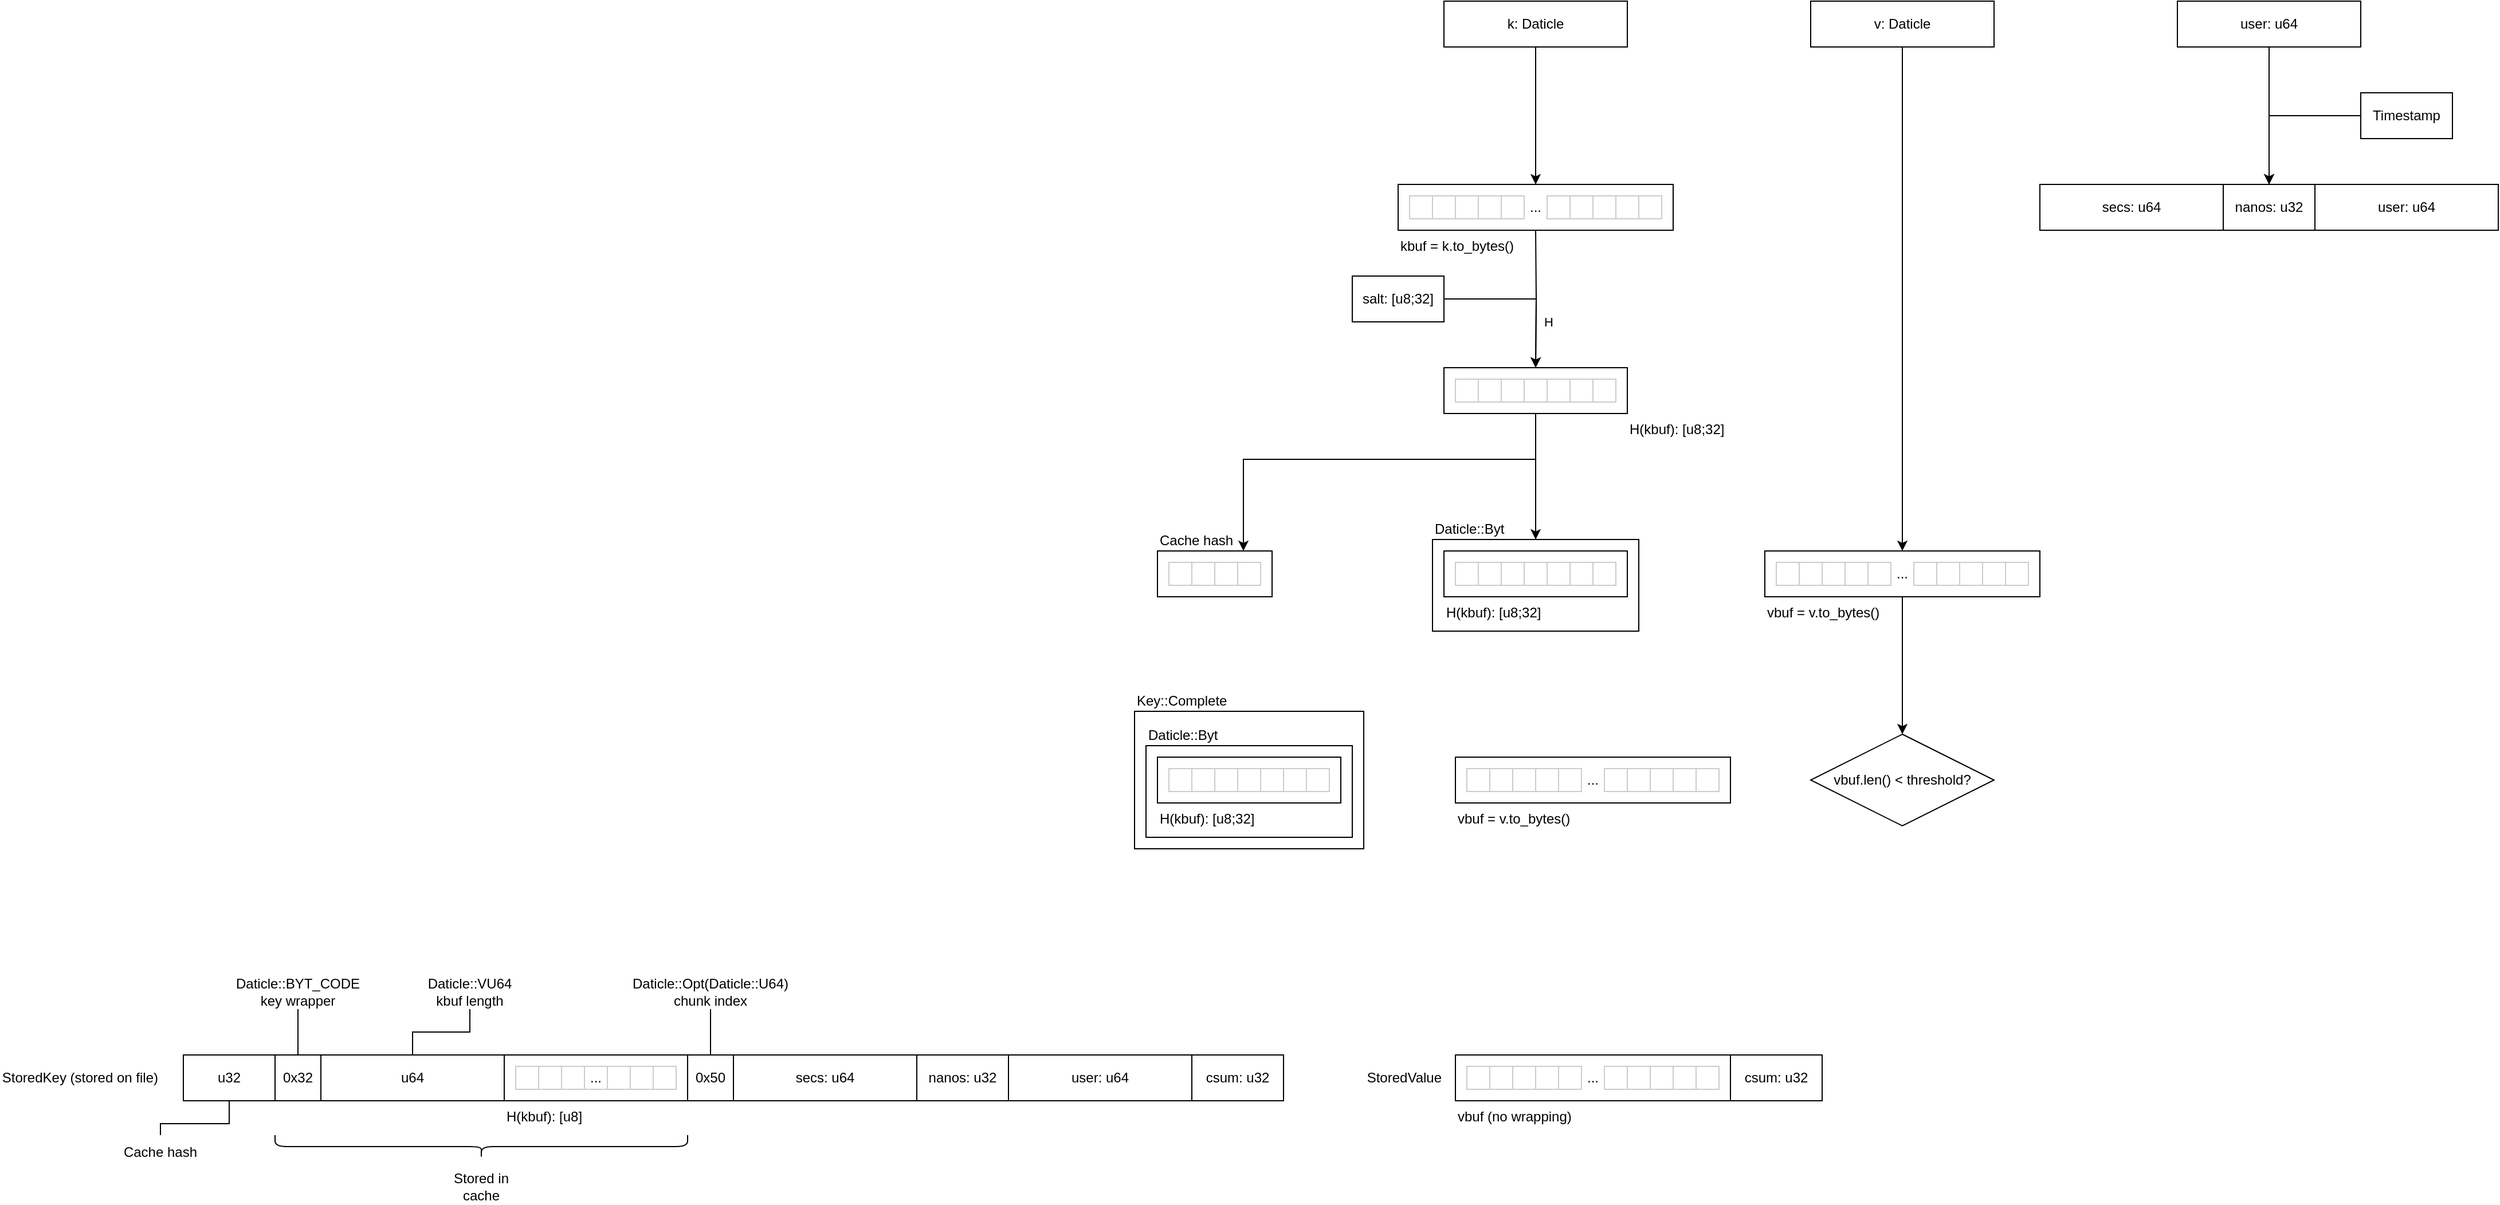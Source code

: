 <mxfile version="17.4.1" type="device"><diagram id="Ne5oRZeflWydT4AN0wzr" name="Page-1"><mxGraphModel dx="2880" dy="715" grid="1" gridSize="10" guides="1" tooltips="1" connect="1" arrows="1" fold="1" page="1" pageScale="1" pageWidth="827" pageHeight="1169" math="0" shadow="0"><root><mxCell id="0"/><mxCell id="1" parent="0"/><mxCell id="9628fpoVf1ozgoe-UqaQ-76" value="Daticle::Byt" style="rounded=0;whiteSpace=wrap;html=1;strokeColor=#000000;fillColor=none;labelPosition=center;verticalLabelPosition=top;align=left;verticalAlign=bottom;" parent="1" vertex="1"><mxGeometry x="-180" y="730" width="180" height="80" as="geometry"/></mxCell><mxCell id="9628fpoVf1ozgoe-UqaQ-77" value="Key::Complete" style="rounded=0;whiteSpace=wrap;html=1;strokeColor=#000000;fillColor=none;labelPosition=center;verticalLabelPosition=top;align=left;verticalAlign=bottom;" parent="1" vertex="1"><mxGeometry x="-190" y="700" width="200" height="120" as="geometry"/></mxCell><mxCell id="9628fpoVf1ozgoe-UqaQ-50" value="Daticle::Byt" style="rounded=0;whiteSpace=wrap;html=1;strokeColor=#000000;fillColor=none;labelPosition=center;verticalLabelPosition=top;align=left;verticalAlign=bottom;" parent="1" vertex="1"><mxGeometry x="70" y="550" width="180" height="80" as="geometry"/></mxCell><mxCell id="9628fpoVf1ozgoe-UqaQ-36" style="edgeStyle=orthogonalEdgeStyle;rounded=0;orthogonalLoop=1;jettySize=auto;html=1;exitX=0.5;exitY=1;exitDx=0;exitDy=0;entryX=0.5;entryY=0;entryDx=0;entryDy=0;" parent="1" source="9628fpoVf1ozgoe-UqaQ-1" target="9628fpoVf1ozgoe-UqaQ-7" edge="1"><mxGeometry relative="1" as="geometry"/></mxCell><mxCell id="9628fpoVf1ozgoe-UqaQ-1" value="k: Daticle" style="rounded=0;whiteSpace=wrap;html=1;labelPosition=center;verticalLabelPosition=middle;align=center;verticalAlign=middle;" parent="1" vertex="1"><mxGeometry x="80" y="80" width="160" height="40" as="geometry"/></mxCell><mxCell id="9628fpoVf1ozgoe-UqaQ-7" value="kbuf = k.to_bytes()" style="rounded=0;whiteSpace=wrap;html=1;labelPosition=center;verticalLabelPosition=bottom;align=left;verticalAlign=top;" parent="1" vertex="1"><mxGeometry x="40" y="240" width="240" height="40" as="geometry"/></mxCell><mxCell id="9628fpoVf1ozgoe-UqaQ-9" value="" style="rounded=0;whiteSpace=wrap;html=1;strokeColor=#CCCCCC;" parent="1" vertex="1"><mxGeometry x="90" y="250" width="20" height="20" as="geometry"/></mxCell><mxCell id="9628fpoVf1ozgoe-UqaQ-10" value="" style="rounded=0;whiteSpace=wrap;html=1;strokeColor=#CCCCCC;" parent="1" vertex="1"><mxGeometry x="110" y="250" width="20" height="20" as="geometry"/></mxCell><mxCell id="9628fpoVf1ozgoe-UqaQ-11" value="" style="rounded=0;whiteSpace=wrap;html=1;strokeColor=#CCCCCC;" parent="1" vertex="1"><mxGeometry x="130" y="250" width="20" height="20" as="geometry"/></mxCell><mxCell id="9628fpoVf1ozgoe-UqaQ-12" value="" style="rounded=0;whiteSpace=wrap;html=1;strokeColor=#CCCCCC;" parent="1" vertex="1"><mxGeometry x="170" y="250" width="20" height="20" as="geometry"/></mxCell><mxCell id="9628fpoVf1ozgoe-UqaQ-13" value="" style="rounded=0;whiteSpace=wrap;html=1;strokeColor=#CCCCCC;" parent="1" vertex="1"><mxGeometry x="190" y="250" width="20" height="20" as="geometry"/></mxCell><mxCell id="9628fpoVf1ozgoe-UqaQ-14" value="" style="rounded=0;whiteSpace=wrap;html=1;strokeColor=#CCCCCC;" parent="1" vertex="1"><mxGeometry x="210" y="250" width="20" height="20" as="geometry"/></mxCell><mxCell id="9628fpoVf1ozgoe-UqaQ-33" style="edgeStyle=orthogonalEdgeStyle;rounded=0;orthogonalLoop=1;jettySize=auto;html=1;entryX=0.5;entryY=0;entryDx=0;entryDy=0;" parent="1" target="9628fpoVf1ozgoe-UqaQ-24" edge="1"><mxGeometry relative="1" as="geometry"><mxPoint x="160" y="280" as="sourcePoint"/></mxGeometry></mxCell><mxCell id="9628fpoVf1ozgoe-UqaQ-35" value="H" style="edgeLabel;html=1;align=center;verticalAlign=middle;resizable=0;points=[];" parent="9628fpoVf1ozgoe-UqaQ-33" vertex="1" connectable="0"><mxGeometry x="-0.317" y="1" relative="1" as="geometry"><mxPoint x="9" y="39" as="offset"/></mxGeometry></mxCell><mxCell id="9628fpoVf1ozgoe-UqaQ-15" value="..." style="text;html=1;strokeColor=none;fillColor=none;align=center;verticalAlign=middle;whiteSpace=wrap;rounded=0;" parent="1" vertex="1"><mxGeometry x="150" y="250" width="20" height="20" as="geometry"/></mxCell><mxCell id="9628fpoVf1ozgoe-UqaQ-51" style="edgeStyle=orthogonalEdgeStyle;rounded=0;orthogonalLoop=1;jettySize=auto;html=1;exitX=0.5;exitY=1;exitDx=0;exitDy=0;entryX=0.5;entryY=0;entryDx=0;entryDy=0;" parent="1" source="9628fpoVf1ozgoe-UqaQ-24" target="9628fpoVf1ozgoe-UqaQ-50" edge="1"><mxGeometry relative="1" as="geometry"/></mxCell><mxCell id="9628fpoVf1ozgoe-UqaQ-24" value="H(kbuf): [u8;32]" style="rounded=0;whiteSpace=wrap;html=1;labelPosition=right;verticalLabelPosition=bottom;align=left;verticalAlign=top;" parent="1" vertex="1"><mxGeometry x="80" y="400" width="160" height="40" as="geometry"/></mxCell><mxCell id="9628fpoVf1ozgoe-UqaQ-25" value="" style="rounded=0;whiteSpace=wrap;html=1;strokeColor=#CCCCCC;" parent="1" vertex="1"><mxGeometry x="90" y="410" width="20" height="20" as="geometry"/></mxCell><mxCell id="9628fpoVf1ozgoe-UqaQ-26" value="" style="rounded=0;whiteSpace=wrap;html=1;strokeColor=#CCCCCC;" parent="1" vertex="1"><mxGeometry x="110" y="410" width="20" height="20" as="geometry"/></mxCell><mxCell id="9628fpoVf1ozgoe-UqaQ-27" value="" style="rounded=0;whiteSpace=wrap;html=1;strokeColor=#CCCCCC;" parent="1" vertex="1"><mxGeometry x="130" y="410" width="20" height="20" as="geometry"/></mxCell><mxCell id="9628fpoVf1ozgoe-UqaQ-28" value="" style="rounded=0;whiteSpace=wrap;html=1;strokeColor=#CCCCCC;" parent="1" vertex="1"><mxGeometry x="170" y="410" width="20" height="20" as="geometry"/></mxCell><mxCell id="9628fpoVf1ozgoe-UqaQ-29" value="" style="rounded=0;whiteSpace=wrap;html=1;strokeColor=#CCCCCC;" parent="1" vertex="1"><mxGeometry x="190" y="410" width="20" height="20" as="geometry"/></mxCell><mxCell id="9628fpoVf1ozgoe-UqaQ-30" value="" style="rounded=0;whiteSpace=wrap;html=1;strokeColor=#CCCCCC;" parent="1" vertex="1"><mxGeometry x="210" y="410" width="20" height="20" as="geometry"/></mxCell><mxCell id="9628fpoVf1ozgoe-UqaQ-34" style="edgeStyle=orthogonalEdgeStyle;rounded=0;orthogonalLoop=1;jettySize=auto;html=1;exitX=1;exitY=0.5;exitDx=0;exitDy=0;" parent="1" source="9628fpoVf1ozgoe-UqaQ-32" edge="1"><mxGeometry relative="1" as="geometry"><mxPoint x="160" y="400" as="targetPoint"/></mxGeometry></mxCell><mxCell id="9628fpoVf1ozgoe-UqaQ-32" value="salt: [u8;32]" style="rounded=0;whiteSpace=wrap;html=1;strokeColor=#000000;" parent="1" vertex="1"><mxGeometry y="320" width="80" height="40" as="geometry"/></mxCell><mxCell id="9628fpoVf1ozgoe-UqaQ-37" value="" style="rounded=0;whiteSpace=wrap;html=1;strokeColor=#CCCCCC;" parent="1" vertex="1"><mxGeometry x="70" y="250" width="20" height="20" as="geometry"/></mxCell><mxCell id="9628fpoVf1ozgoe-UqaQ-38" value="" style="rounded=0;whiteSpace=wrap;html=1;strokeColor=#CCCCCC;" parent="1" vertex="1"><mxGeometry x="50" y="250" width="20" height="20" as="geometry"/></mxCell><mxCell id="9628fpoVf1ozgoe-UqaQ-39" value="" style="rounded=0;whiteSpace=wrap;html=1;strokeColor=#CCCCCC;" parent="1" vertex="1"><mxGeometry x="230" y="250" width="20" height="20" as="geometry"/></mxCell><mxCell id="9628fpoVf1ozgoe-UqaQ-40" value="" style="rounded=0;whiteSpace=wrap;html=1;strokeColor=#CCCCCC;" parent="1" vertex="1"><mxGeometry x="250" y="250" width="20" height="20" as="geometry"/></mxCell><mxCell id="9628fpoVf1ozgoe-UqaQ-41" value="" style="rounded=0;whiteSpace=wrap;html=1;strokeColor=#CCCCCC;" parent="1" vertex="1"><mxGeometry x="150" y="410" width="20" height="20" as="geometry"/></mxCell><mxCell id="9628fpoVf1ozgoe-UqaQ-42" value="H(kbuf): [u8;32]" style="rounded=0;whiteSpace=wrap;html=1;labelPosition=center;verticalLabelPosition=bottom;align=left;verticalAlign=top;" parent="1" vertex="1"><mxGeometry x="80" y="560" width="160" height="40" as="geometry"/></mxCell><mxCell id="9628fpoVf1ozgoe-UqaQ-43" value="" style="rounded=0;whiteSpace=wrap;html=1;strokeColor=#CCCCCC;" parent="1" vertex="1"><mxGeometry x="90" y="570" width="20" height="20" as="geometry"/></mxCell><mxCell id="9628fpoVf1ozgoe-UqaQ-44" value="" style="rounded=0;whiteSpace=wrap;html=1;strokeColor=#CCCCCC;" parent="1" vertex="1"><mxGeometry x="110" y="570" width="20" height="20" as="geometry"/></mxCell><mxCell id="9628fpoVf1ozgoe-UqaQ-45" value="" style="rounded=0;whiteSpace=wrap;html=1;strokeColor=#CCCCCC;" parent="1" vertex="1"><mxGeometry x="130" y="570" width="20" height="20" as="geometry"/></mxCell><mxCell id="9628fpoVf1ozgoe-UqaQ-46" value="" style="rounded=0;whiteSpace=wrap;html=1;strokeColor=#CCCCCC;" parent="1" vertex="1"><mxGeometry x="170" y="570" width="20" height="20" as="geometry"/></mxCell><mxCell id="9628fpoVf1ozgoe-UqaQ-47" value="" style="rounded=0;whiteSpace=wrap;html=1;strokeColor=#CCCCCC;" parent="1" vertex="1"><mxGeometry x="190" y="570" width="20" height="20" as="geometry"/></mxCell><mxCell id="9628fpoVf1ozgoe-UqaQ-48" value="" style="rounded=0;whiteSpace=wrap;html=1;strokeColor=#CCCCCC;" parent="1" vertex="1"><mxGeometry x="210" y="570" width="20" height="20" as="geometry"/></mxCell><mxCell id="9628fpoVf1ozgoe-UqaQ-49" value="" style="rounded=0;whiteSpace=wrap;html=1;strokeColor=#CCCCCC;" parent="1" vertex="1"><mxGeometry x="150" y="570" width="20" height="20" as="geometry"/></mxCell><mxCell id="9628fpoVf1ozgoe-UqaQ-65" style="edgeStyle=orthogonalEdgeStyle;rounded=0;orthogonalLoop=1;jettySize=auto;html=1;exitX=0.5;exitY=1;exitDx=0;exitDy=0;entryX=0.5;entryY=0;entryDx=0;entryDy=0;" parent="1" source="9628fpoVf1ozgoe-UqaQ-52" target="9628fpoVf1ozgoe-UqaQ-53" edge="1"><mxGeometry relative="1" as="geometry"/></mxCell><mxCell id="9628fpoVf1ozgoe-UqaQ-52" value="v: Daticle" style="rounded=0;whiteSpace=wrap;html=1;labelPosition=center;verticalLabelPosition=middle;align=center;verticalAlign=middle;" parent="1" vertex="1"><mxGeometry x="400" y="80" width="160" height="40" as="geometry"/></mxCell><mxCell id="9628fpoVf1ozgoe-UqaQ-67" style="edgeStyle=orthogonalEdgeStyle;rounded=0;orthogonalLoop=1;jettySize=auto;html=1;exitX=0.5;exitY=1;exitDx=0;exitDy=0;entryX=0.5;entryY=0;entryDx=0;entryDy=0;" parent="1" source="9628fpoVf1ozgoe-UqaQ-53" target="9628fpoVf1ozgoe-UqaQ-66" edge="1"><mxGeometry relative="1" as="geometry"/></mxCell><mxCell id="9628fpoVf1ozgoe-UqaQ-53" value="vbuf = v.to_bytes()" style="rounded=0;whiteSpace=wrap;html=1;labelPosition=center;verticalLabelPosition=bottom;align=left;verticalAlign=top;" parent="1" vertex="1"><mxGeometry x="360" y="560" width="240" height="40" as="geometry"/></mxCell><mxCell id="9628fpoVf1ozgoe-UqaQ-54" value="" style="rounded=0;whiteSpace=wrap;html=1;strokeColor=#CCCCCC;" parent="1" vertex="1"><mxGeometry x="410" y="570" width="20" height="20" as="geometry"/></mxCell><mxCell id="9628fpoVf1ozgoe-UqaQ-55" value="" style="rounded=0;whiteSpace=wrap;html=1;strokeColor=#CCCCCC;" parent="1" vertex="1"><mxGeometry x="430" y="570" width="20" height="20" as="geometry"/></mxCell><mxCell id="9628fpoVf1ozgoe-UqaQ-56" value="" style="rounded=0;whiteSpace=wrap;html=1;strokeColor=#CCCCCC;" parent="1" vertex="1"><mxGeometry x="450" y="570" width="20" height="20" as="geometry"/></mxCell><mxCell id="9628fpoVf1ozgoe-UqaQ-57" value="" style="rounded=0;whiteSpace=wrap;html=1;strokeColor=#CCCCCC;" parent="1" vertex="1"><mxGeometry x="490" y="570" width="20" height="20" as="geometry"/></mxCell><mxCell id="9628fpoVf1ozgoe-UqaQ-58" value="" style="rounded=0;whiteSpace=wrap;html=1;strokeColor=#CCCCCC;" parent="1" vertex="1"><mxGeometry x="510" y="570" width="20" height="20" as="geometry"/></mxCell><mxCell id="9628fpoVf1ozgoe-UqaQ-59" value="" style="rounded=0;whiteSpace=wrap;html=1;strokeColor=#CCCCCC;" parent="1" vertex="1"><mxGeometry x="530" y="570" width="20" height="20" as="geometry"/></mxCell><mxCell id="9628fpoVf1ozgoe-UqaQ-60" value="..." style="text;html=1;strokeColor=none;fillColor=none;align=center;verticalAlign=middle;whiteSpace=wrap;rounded=0;" parent="1" vertex="1"><mxGeometry x="470" y="570" width="20" height="20" as="geometry"/></mxCell><mxCell id="9628fpoVf1ozgoe-UqaQ-61" value="" style="rounded=0;whiteSpace=wrap;html=1;strokeColor=#CCCCCC;" parent="1" vertex="1"><mxGeometry x="390" y="570" width="20" height="20" as="geometry"/></mxCell><mxCell id="9628fpoVf1ozgoe-UqaQ-62" value="" style="rounded=0;whiteSpace=wrap;html=1;strokeColor=#CCCCCC;" parent="1" vertex="1"><mxGeometry x="370" y="570" width="20" height="20" as="geometry"/></mxCell><mxCell id="9628fpoVf1ozgoe-UqaQ-63" value="" style="rounded=0;whiteSpace=wrap;html=1;strokeColor=#CCCCCC;" parent="1" vertex="1"><mxGeometry x="550" y="570" width="20" height="20" as="geometry"/></mxCell><mxCell id="9628fpoVf1ozgoe-UqaQ-64" value="" style="rounded=0;whiteSpace=wrap;html=1;strokeColor=#CCCCCC;" parent="1" vertex="1"><mxGeometry x="570" y="570" width="20" height="20" as="geometry"/></mxCell><mxCell id="9628fpoVf1ozgoe-UqaQ-66" value="vbuf.len() &amp;lt; threshold?" style="rhombus;whiteSpace=wrap;html=1;strokeColor=#000000;fillColor=none;" parent="1" vertex="1"><mxGeometry x="400" y="720" width="160" height="80" as="geometry"/></mxCell><mxCell id="9628fpoVf1ozgoe-UqaQ-68" value="H(kbuf): [u8;32]" style="rounded=0;whiteSpace=wrap;html=1;labelPosition=center;verticalLabelPosition=bottom;align=left;verticalAlign=top;" parent="1" vertex="1"><mxGeometry x="-170" y="740" width="160" height="40" as="geometry"/></mxCell><mxCell id="9628fpoVf1ozgoe-UqaQ-69" value="" style="rounded=0;whiteSpace=wrap;html=1;strokeColor=#CCCCCC;" parent="1" vertex="1"><mxGeometry x="-160" y="750" width="20" height="20" as="geometry"/></mxCell><mxCell id="9628fpoVf1ozgoe-UqaQ-70" value="" style="rounded=0;whiteSpace=wrap;html=1;strokeColor=#CCCCCC;" parent="1" vertex="1"><mxGeometry x="-140" y="750" width="20" height="20" as="geometry"/></mxCell><mxCell id="9628fpoVf1ozgoe-UqaQ-71" value="" style="rounded=0;whiteSpace=wrap;html=1;strokeColor=#CCCCCC;" parent="1" vertex="1"><mxGeometry x="-120" y="750" width="20" height="20" as="geometry"/></mxCell><mxCell id="9628fpoVf1ozgoe-UqaQ-72" value="" style="rounded=0;whiteSpace=wrap;html=1;strokeColor=#CCCCCC;" parent="1" vertex="1"><mxGeometry x="-80" y="750" width="20" height="20" as="geometry"/></mxCell><mxCell id="9628fpoVf1ozgoe-UqaQ-73" value="" style="rounded=0;whiteSpace=wrap;html=1;strokeColor=#CCCCCC;" parent="1" vertex="1"><mxGeometry x="-60" y="750" width="20" height="20" as="geometry"/></mxCell><mxCell id="9628fpoVf1ozgoe-UqaQ-74" value="" style="rounded=0;whiteSpace=wrap;html=1;strokeColor=#CCCCCC;" parent="1" vertex="1"><mxGeometry x="-40" y="750" width="20" height="20" as="geometry"/></mxCell><mxCell id="9628fpoVf1ozgoe-UqaQ-75" value="" style="rounded=0;whiteSpace=wrap;html=1;strokeColor=#CCCCCC;" parent="1" vertex="1"><mxGeometry x="-100" y="750" width="20" height="20" as="geometry"/></mxCell><mxCell id="9628fpoVf1ozgoe-UqaQ-84" style="edgeStyle=orthogonalEdgeStyle;rounded=0;orthogonalLoop=1;jettySize=auto;html=1;exitX=0.5;exitY=1;exitDx=0;exitDy=0;entryX=0.5;entryY=0;entryDx=0;entryDy=0;" parent="1" source="9628fpoVf1ozgoe-UqaQ-78" target="9628fpoVf1ozgoe-UqaQ-82" edge="1"><mxGeometry relative="1" as="geometry"/></mxCell><mxCell id="9628fpoVf1ozgoe-UqaQ-78" value="user: u64" style="rounded=0;whiteSpace=wrap;html=1;labelPosition=center;verticalLabelPosition=middle;align=center;verticalAlign=middle;" parent="1" vertex="1"><mxGeometry x="720" y="80" width="160" height="40" as="geometry"/></mxCell><mxCell id="9628fpoVf1ozgoe-UqaQ-85" style="edgeStyle=orthogonalEdgeStyle;rounded=0;orthogonalLoop=1;jettySize=auto;html=1;exitX=0;exitY=0.5;exitDx=0;exitDy=0;entryX=0.5;entryY=0;entryDx=0;entryDy=0;" parent="1" source="9628fpoVf1ozgoe-UqaQ-79" target="9628fpoVf1ozgoe-UqaQ-82" edge="1"><mxGeometry relative="1" as="geometry"/></mxCell><mxCell id="9628fpoVf1ozgoe-UqaQ-79" value="Timestamp" style="rounded=0;whiteSpace=wrap;html=1;strokeColor=#000000;" parent="1" vertex="1"><mxGeometry x="880" y="160" width="80" height="40" as="geometry"/></mxCell><mxCell id="9628fpoVf1ozgoe-UqaQ-80" value="secs: u64" style="rounded=0;whiteSpace=wrap;html=1;strokeColor=#000000;fillColor=default;" parent="1" vertex="1"><mxGeometry x="600" y="240" width="160" height="40" as="geometry"/></mxCell><mxCell id="9628fpoVf1ozgoe-UqaQ-82" value="nanos: u32" style="rounded=0;whiteSpace=wrap;html=1;strokeColor=#000000;fillColor=default;" parent="1" vertex="1"><mxGeometry x="760" y="240" width="80" height="40" as="geometry"/></mxCell><mxCell id="9628fpoVf1ozgoe-UqaQ-83" value="user: u64" style="rounded=0;whiteSpace=wrap;html=1;strokeColor=#000000;fillColor=default;" parent="1" vertex="1"><mxGeometry x="840" y="240" width="160" height="40" as="geometry"/></mxCell><mxCell id="9628fpoVf1ozgoe-UqaQ-86" value="vbuf = v.to_bytes()" style="rounded=0;whiteSpace=wrap;html=1;labelPosition=center;verticalLabelPosition=bottom;align=left;verticalAlign=top;" parent="1" vertex="1"><mxGeometry x="90" y="740" width="240" height="40" as="geometry"/></mxCell><mxCell id="9628fpoVf1ozgoe-UqaQ-87" value="" style="rounded=0;whiteSpace=wrap;html=1;strokeColor=#CCCCCC;" parent="1" vertex="1"><mxGeometry x="140" y="750" width="20" height="20" as="geometry"/></mxCell><mxCell id="9628fpoVf1ozgoe-UqaQ-88" value="" style="rounded=0;whiteSpace=wrap;html=1;strokeColor=#CCCCCC;" parent="1" vertex="1"><mxGeometry x="160" y="750" width="20" height="20" as="geometry"/></mxCell><mxCell id="9628fpoVf1ozgoe-UqaQ-89" value="" style="rounded=0;whiteSpace=wrap;html=1;strokeColor=#CCCCCC;" parent="1" vertex="1"><mxGeometry x="180" y="750" width="20" height="20" as="geometry"/></mxCell><mxCell id="9628fpoVf1ozgoe-UqaQ-90" value="" style="rounded=0;whiteSpace=wrap;html=1;strokeColor=#CCCCCC;" parent="1" vertex="1"><mxGeometry x="220" y="750" width="20" height="20" as="geometry"/></mxCell><mxCell id="9628fpoVf1ozgoe-UqaQ-91" value="" style="rounded=0;whiteSpace=wrap;html=1;strokeColor=#CCCCCC;" parent="1" vertex="1"><mxGeometry x="240" y="750" width="20" height="20" as="geometry"/></mxCell><mxCell id="9628fpoVf1ozgoe-UqaQ-92" value="" style="rounded=0;whiteSpace=wrap;html=1;strokeColor=#CCCCCC;" parent="1" vertex="1"><mxGeometry x="260" y="750" width="20" height="20" as="geometry"/></mxCell><mxCell id="9628fpoVf1ozgoe-UqaQ-93" value="..." style="text;html=1;strokeColor=none;fillColor=none;align=center;verticalAlign=middle;whiteSpace=wrap;rounded=0;" parent="1" vertex="1"><mxGeometry x="200" y="750" width="20" height="20" as="geometry"/></mxCell><mxCell id="9628fpoVf1ozgoe-UqaQ-94" value="" style="rounded=0;whiteSpace=wrap;html=1;strokeColor=#CCCCCC;" parent="1" vertex="1"><mxGeometry x="120" y="750" width="20" height="20" as="geometry"/></mxCell><mxCell id="9628fpoVf1ozgoe-UqaQ-95" value="" style="rounded=0;whiteSpace=wrap;html=1;strokeColor=#CCCCCC;" parent="1" vertex="1"><mxGeometry x="100" y="750" width="20" height="20" as="geometry"/></mxCell><mxCell id="9628fpoVf1ozgoe-UqaQ-96" value="" style="rounded=0;whiteSpace=wrap;html=1;strokeColor=#CCCCCC;" parent="1" vertex="1"><mxGeometry x="280" y="750" width="20" height="20" as="geometry"/></mxCell><mxCell id="9628fpoVf1ozgoe-UqaQ-97" value="" style="rounded=0;whiteSpace=wrap;html=1;strokeColor=#CCCCCC;" parent="1" vertex="1"><mxGeometry x="300" y="750" width="20" height="20" as="geometry"/></mxCell><mxCell id="9628fpoVf1ozgoe-UqaQ-98" value="0x32" style="rounded=0;whiteSpace=wrap;html=1;strokeColor=#000000;fillColor=default;" parent="1" vertex="1"><mxGeometry x="-940" y="1000" width="40" height="40" as="geometry"/></mxCell><mxCell id="9628fpoVf1ozgoe-UqaQ-100" style="edgeStyle=orthogonalEdgeStyle;rounded=0;orthogonalLoop=1;jettySize=auto;html=1;exitX=0.5;exitY=1;exitDx=0;exitDy=0;entryX=0.5;entryY=0;entryDx=0;entryDy=0;endArrow=none;endFill=0;" parent="1" source="9628fpoVf1ozgoe-UqaQ-99" target="9628fpoVf1ozgoe-UqaQ-98" edge="1"><mxGeometry relative="1" as="geometry"/></mxCell><mxCell id="9628fpoVf1ozgoe-UqaQ-99" value="&lt;div&gt;Daticle::BYT_CODE&lt;/div&gt;&lt;div&gt;key wrapper&lt;br&gt;&lt;/div&gt;" style="text;html=1;strokeColor=none;fillColor=none;align=center;verticalAlign=middle;whiteSpace=wrap;rounded=0;" parent="1" vertex="1"><mxGeometry x="-950" y="930" width="60" height="30" as="geometry"/></mxCell><mxCell id="9628fpoVf1ozgoe-UqaQ-103" value="H(kbuf): [u8]" style="rounded=0;whiteSpace=wrap;html=1;labelPosition=center;verticalLabelPosition=bottom;align=left;verticalAlign=top;" parent="1" vertex="1"><mxGeometry x="-740" y="1000" width="160" height="40" as="geometry"/></mxCell><mxCell id="9628fpoVf1ozgoe-UqaQ-104" value="" style="rounded=0;whiteSpace=wrap;html=1;strokeColor=#CCCCCC;" parent="1" vertex="1"><mxGeometry x="-730" y="1010" width="20" height="20" as="geometry"/></mxCell><mxCell id="9628fpoVf1ozgoe-UqaQ-105" value="" style="rounded=0;whiteSpace=wrap;html=1;strokeColor=#CCCCCC;" parent="1" vertex="1"><mxGeometry x="-710" y="1010" width="20" height="20" as="geometry"/></mxCell><mxCell id="9628fpoVf1ozgoe-UqaQ-106" value="" style="rounded=0;whiteSpace=wrap;html=1;strokeColor=#CCCCCC;" parent="1" vertex="1"><mxGeometry x="-690" y="1010" width="20" height="20" as="geometry"/></mxCell><mxCell id="9628fpoVf1ozgoe-UqaQ-107" value="" style="rounded=0;whiteSpace=wrap;html=1;strokeColor=#CCCCCC;" parent="1" vertex="1"><mxGeometry x="-650" y="1010" width="20" height="20" as="geometry"/></mxCell><mxCell id="9628fpoVf1ozgoe-UqaQ-108" value="" style="rounded=0;whiteSpace=wrap;html=1;strokeColor=#CCCCCC;" parent="1" vertex="1"><mxGeometry x="-630" y="1010" width="20" height="20" as="geometry"/></mxCell><mxCell id="9628fpoVf1ozgoe-UqaQ-109" value="" style="rounded=0;whiteSpace=wrap;html=1;strokeColor=#CCCCCC;" parent="1" vertex="1"><mxGeometry x="-610" y="1010" width="20" height="20" as="geometry"/></mxCell><mxCell id="9628fpoVf1ozgoe-UqaQ-110" value="..." style="rounded=0;whiteSpace=wrap;html=1;strokeColor=#CCCCCC;" parent="1" vertex="1"><mxGeometry x="-670" y="1010" width="20" height="20" as="geometry"/></mxCell><mxCell id="9628fpoVf1ozgoe-UqaQ-113" style="edgeStyle=orthogonalEdgeStyle;rounded=0;orthogonalLoop=1;jettySize=auto;html=1;exitX=0.5;exitY=1;exitDx=0;exitDy=0;entryX=0.5;entryY=0;entryDx=0;entryDy=0;endArrow=none;endFill=0;" parent="1" source="9628fpoVf1ozgoe-UqaQ-112" target="yb4ZL3RHtMqWfJwtDXuv-25" edge="1"><mxGeometry relative="1" as="geometry"><mxPoint x="-780" y="982" as="targetPoint"/></mxGeometry></mxCell><mxCell id="9628fpoVf1ozgoe-UqaQ-112" value="&lt;div&gt;Daticle::VU64&lt;/div&gt;&lt;div&gt;kbuf length&lt;br&gt;&lt;/div&gt;" style="text;html=1;strokeColor=none;fillColor=none;align=center;verticalAlign=middle;whiteSpace=wrap;rounded=0;" parent="1" vertex="1"><mxGeometry x="-800" y="930" width="60" height="30" as="geometry"/></mxCell><mxCell id="9628fpoVf1ozgoe-UqaQ-115" value="0x50" style="rounded=0;whiteSpace=wrap;html=1;strokeColor=#000000;fillColor=default;" parent="1" vertex="1"><mxGeometry x="-580" y="1000" width="40" height="40" as="geometry"/></mxCell><mxCell id="9628fpoVf1ozgoe-UqaQ-117" style="edgeStyle=orthogonalEdgeStyle;rounded=0;orthogonalLoop=1;jettySize=auto;html=1;exitX=0.5;exitY=1;exitDx=0;exitDy=0;entryX=0.5;entryY=0;entryDx=0;entryDy=0;endArrow=none;endFill=0;" parent="1" source="9628fpoVf1ozgoe-UqaQ-116" target="9628fpoVf1ozgoe-UqaQ-115" edge="1"><mxGeometry relative="1" as="geometry"/></mxCell><mxCell id="9628fpoVf1ozgoe-UqaQ-116" value="&lt;div&gt;Daticle::Opt(Daticle::U64)&lt;br&gt;&lt;/div&gt;&lt;div&gt;chunk index&lt;/div&gt;" style="text;html=1;strokeColor=none;fillColor=none;align=center;verticalAlign=middle;whiteSpace=wrap;rounded=0;" parent="1" vertex="1"><mxGeometry x="-620" y="930" width="120" height="30" as="geometry"/></mxCell><mxCell id="9628fpoVf1ozgoe-UqaQ-121" value="secs: u64" style="rounded=0;whiteSpace=wrap;html=1;strokeColor=#000000;fillColor=default;" parent="1" vertex="1"><mxGeometry x="-540" y="1000" width="160" height="40" as="geometry"/></mxCell><mxCell id="9628fpoVf1ozgoe-UqaQ-122" value="nanos: u32" style="rounded=0;whiteSpace=wrap;html=1;strokeColor=#000000;fillColor=default;" parent="1" vertex="1"><mxGeometry x="-380" y="1000" width="80" height="40" as="geometry"/></mxCell><mxCell id="9628fpoVf1ozgoe-UqaQ-123" value="user: u64" style="rounded=0;whiteSpace=wrap;html=1;strokeColor=#000000;fillColor=default;" parent="1" vertex="1"><mxGeometry x="-300" y="1000" width="160" height="40" as="geometry"/></mxCell><mxCell id="9628fpoVf1ozgoe-UqaQ-124" value="csum: u32" style="rounded=0;whiteSpace=wrap;html=1;strokeColor=#000000;fillColor=default;" parent="1" vertex="1"><mxGeometry x="-140" y="1000" width="80" height="40" as="geometry"/></mxCell><mxCell id="9628fpoVf1ozgoe-UqaQ-125" value="StoredKey (stored on file)" style="text;html=1;strokeColor=none;fillColor=none;align=right;verticalAlign=middle;whiteSpace=wrap;rounded=0;" parent="1" vertex="1"><mxGeometry x="-1180" y="1005" width="140" height="30" as="geometry"/></mxCell><mxCell id="9628fpoVf1ozgoe-UqaQ-126" value="vbuf (no wrapping)" style="rounded=0;whiteSpace=wrap;html=1;labelPosition=center;verticalLabelPosition=bottom;align=left;verticalAlign=top;" parent="1" vertex="1"><mxGeometry x="90" y="1000" width="240" height="40" as="geometry"/></mxCell><mxCell id="9628fpoVf1ozgoe-UqaQ-127" value="" style="rounded=0;whiteSpace=wrap;html=1;strokeColor=#CCCCCC;" parent="1" vertex="1"><mxGeometry x="140" y="1010" width="20" height="20" as="geometry"/></mxCell><mxCell id="9628fpoVf1ozgoe-UqaQ-128" value="" style="rounded=0;whiteSpace=wrap;html=1;strokeColor=#CCCCCC;" parent="1" vertex="1"><mxGeometry x="160" y="1010" width="20" height="20" as="geometry"/></mxCell><mxCell id="9628fpoVf1ozgoe-UqaQ-129" value="" style="rounded=0;whiteSpace=wrap;html=1;strokeColor=#CCCCCC;" parent="1" vertex="1"><mxGeometry x="180" y="1010" width="20" height="20" as="geometry"/></mxCell><mxCell id="9628fpoVf1ozgoe-UqaQ-130" value="" style="rounded=0;whiteSpace=wrap;html=1;strokeColor=#CCCCCC;" parent="1" vertex="1"><mxGeometry x="220" y="1010" width="20" height="20" as="geometry"/></mxCell><mxCell id="9628fpoVf1ozgoe-UqaQ-131" value="" style="rounded=0;whiteSpace=wrap;html=1;strokeColor=#CCCCCC;" parent="1" vertex="1"><mxGeometry x="240" y="1010" width="20" height="20" as="geometry"/></mxCell><mxCell id="9628fpoVf1ozgoe-UqaQ-132" value="" style="rounded=0;whiteSpace=wrap;html=1;strokeColor=#CCCCCC;" parent="1" vertex="1"><mxGeometry x="260" y="1010" width="20" height="20" as="geometry"/></mxCell><mxCell id="9628fpoVf1ozgoe-UqaQ-133" value="..." style="text;html=1;strokeColor=none;fillColor=none;align=center;verticalAlign=middle;whiteSpace=wrap;rounded=0;" parent="1" vertex="1"><mxGeometry x="200" y="1010" width="20" height="20" as="geometry"/></mxCell><mxCell id="9628fpoVf1ozgoe-UqaQ-134" value="" style="rounded=0;whiteSpace=wrap;html=1;strokeColor=#CCCCCC;" parent="1" vertex="1"><mxGeometry x="120" y="1010" width="20" height="20" as="geometry"/></mxCell><mxCell id="9628fpoVf1ozgoe-UqaQ-135" value="" style="rounded=0;whiteSpace=wrap;html=1;strokeColor=#CCCCCC;" parent="1" vertex="1"><mxGeometry x="100" y="1010" width="20" height="20" as="geometry"/></mxCell><mxCell id="9628fpoVf1ozgoe-UqaQ-136" value="" style="rounded=0;whiteSpace=wrap;html=1;strokeColor=#CCCCCC;" parent="1" vertex="1"><mxGeometry x="280" y="1010" width="20" height="20" as="geometry"/></mxCell><mxCell id="9628fpoVf1ozgoe-UqaQ-137" value="" style="rounded=0;whiteSpace=wrap;html=1;strokeColor=#CCCCCC;" parent="1" vertex="1"><mxGeometry x="300" y="1010" width="20" height="20" as="geometry"/></mxCell><mxCell id="9628fpoVf1ozgoe-UqaQ-138" value="StoredValue" style="text;html=1;strokeColor=none;fillColor=none;align=right;verticalAlign=middle;whiteSpace=wrap;rounded=0;" parent="1" vertex="1"><mxGeometry x="20" y="1005" width="60" height="30" as="geometry"/></mxCell><mxCell id="9628fpoVf1ozgoe-UqaQ-139" value="csum: u32" style="rounded=0;whiteSpace=wrap;html=1;strokeColor=#000000;fillColor=default;" parent="1" vertex="1"><mxGeometry x="330" y="1000" width="80" height="40" as="geometry"/></mxCell><mxCell id="yb4ZL3RHtMqWfJwtDXuv-10" style="edgeStyle=orthogonalEdgeStyle;rounded=0;orthogonalLoop=1;jettySize=auto;html=1;exitX=0.75;exitY=0;exitDx=0;exitDy=0;startArrow=classic;startFill=1;endArrow=none;endFill=0;" edge="1" parent="1" source="yb4ZL3RHtMqWfJwtDXuv-2"><mxGeometry relative="1" as="geometry"><mxPoint x="160" y="480" as="targetPoint"/><Array as="points"><mxPoint x="-95" y="480"/></Array></mxGeometry></mxCell><mxCell id="yb4ZL3RHtMqWfJwtDXuv-2" value="Cache hash" style="rounded=0;whiteSpace=wrap;html=1;labelPosition=center;verticalLabelPosition=top;align=left;verticalAlign=bottom;" vertex="1" parent="1"><mxGeometry x="-170" y="560" width="100" height="40" as="geometry"/></mxCell><mxCell id="yb4ZL3RHtMqWfJwtDXuv-3" value="" style="rounded=0;whiteSpace=wrap;html=1;strokeColor=#CCCCCC;" vertex="1" parent="1"><mxGeometry x="-160" y="570" width="20" height="20" as="geometry"/></mxCell><mxCell id="yb4ZL3RHtMqWfJwtDXuv-4" value="" style="rounded=0;whiteSpace=wrap;html=1;strokeColor=#CCCCCC;" vertex="1" parent="1"><mxGeometry x="-140" y="570" width="20" height="20" as="geometry"/></mxCell><mxCell id="yb4ZL3RHtMqWfJwtDXuv-5" value="" style="rounded=0;whiteSpace=wrap;html=1;strokeColor=#CCCCCC;" vertex="1" parent="1"><mxGeometry x="-120" y="570" width="20" height="20" as="geometry"/></mxCell><mxCell id="yb4ZL3RHtMqWfJwtDXuv-9" value="" style="rounded=0;whiteSpace=wrap;html=1;strokeColor=#CCCCCC;" vertex="1" parent="1"><mxGeometry x="-100" y="570" width="20" height="20" as="geometry"/></mxCell><mxCell id="yb4ZL3RHtMqWfJwtDXuv-13" style="edgeStyle=orthogonalEdgeStyle;rounded=0;orthogonalLoop=1;jettySize=auto;html=1;exitX=0.5;exitY=1;exitDx=0;exitDy=0;entryX=0.5;entryY=0;entryDx=0;entryDy=0;startArrow=none;startFill=0;endArrow=none;endFill=0;" edge="1" parent="1" source="yb4ZL3RHtMqWfJwtDXuv-14" target="yb4ZL3RHtMqWfJwtDXuv-12"><mxGeometry relative="1" as="geometry"><mxPoint x="-880" y="1040.0" as="sourcePoint"/><Array as="points"><mxPoint x="-980" y="1060"/><mxPoint x="-1040" y="1060"/></Array></mxGeometry></mxCell><mxCell id="yb4ZL3RHtMqWfJwtDXuv-12" value="Cache hash" style="text;html=1;strokeColor=none;fillColor=none;align=center;verticalAlign=middle;whiteSpace=wrap;rounded=0;" vertex="1" parent="1"><mxGeometry x="-1080" y="1070" width="80" height="30" as="geometry"/></mxCell><mxCell id="yb4ZL3RHtMqWfJwtDXuv-14" value="u32" style="rounded=0;whiteSpace=wrap;html=1;strokeColor=#000000;fillColor=default;" vertex="1" parent="1"><mxGeometry x="-1020" y="1000" width="80" height="40" as="geometry"/></mxCell><mxCell id="yb4ZL3RHtMqWfJwtDXuv-25" value="u64" style="rounded=0;whiteSpace=wrap;html=1;strokeColor=#000000;fillColor=default;" vertex="1" parent="1"><mxGeometry x="-900" y="1000" width="160" height="40" as="geometry"/></mxCell><mxCell id="yb4ZL3RHtMqWfJwtDXuv-28" value="" style="shape=curlyBracket;whiteSpace=wrap;html=1;rounded=1;flipH=1;rotation=90;" vertex="1" parent="1"><mxGeometry x="-770" y="900" width="20" height="360" as="geometry"/></mxCell><mxCell id="yb4ZL3RHtMqWfJwtDXuv-29" value="Stored in cache" style="text;html=1;strokeColor=none;fillColor=none;align=center;verticalAlign=middle;whiteSpace=wrap;rounded=0;" vertex="1" parent="1"><mxGeometry x="-800" y="1100" width="80" height="30" as="geometry"/></mxCell></root></mxGraphModel></diagram></mxfile>